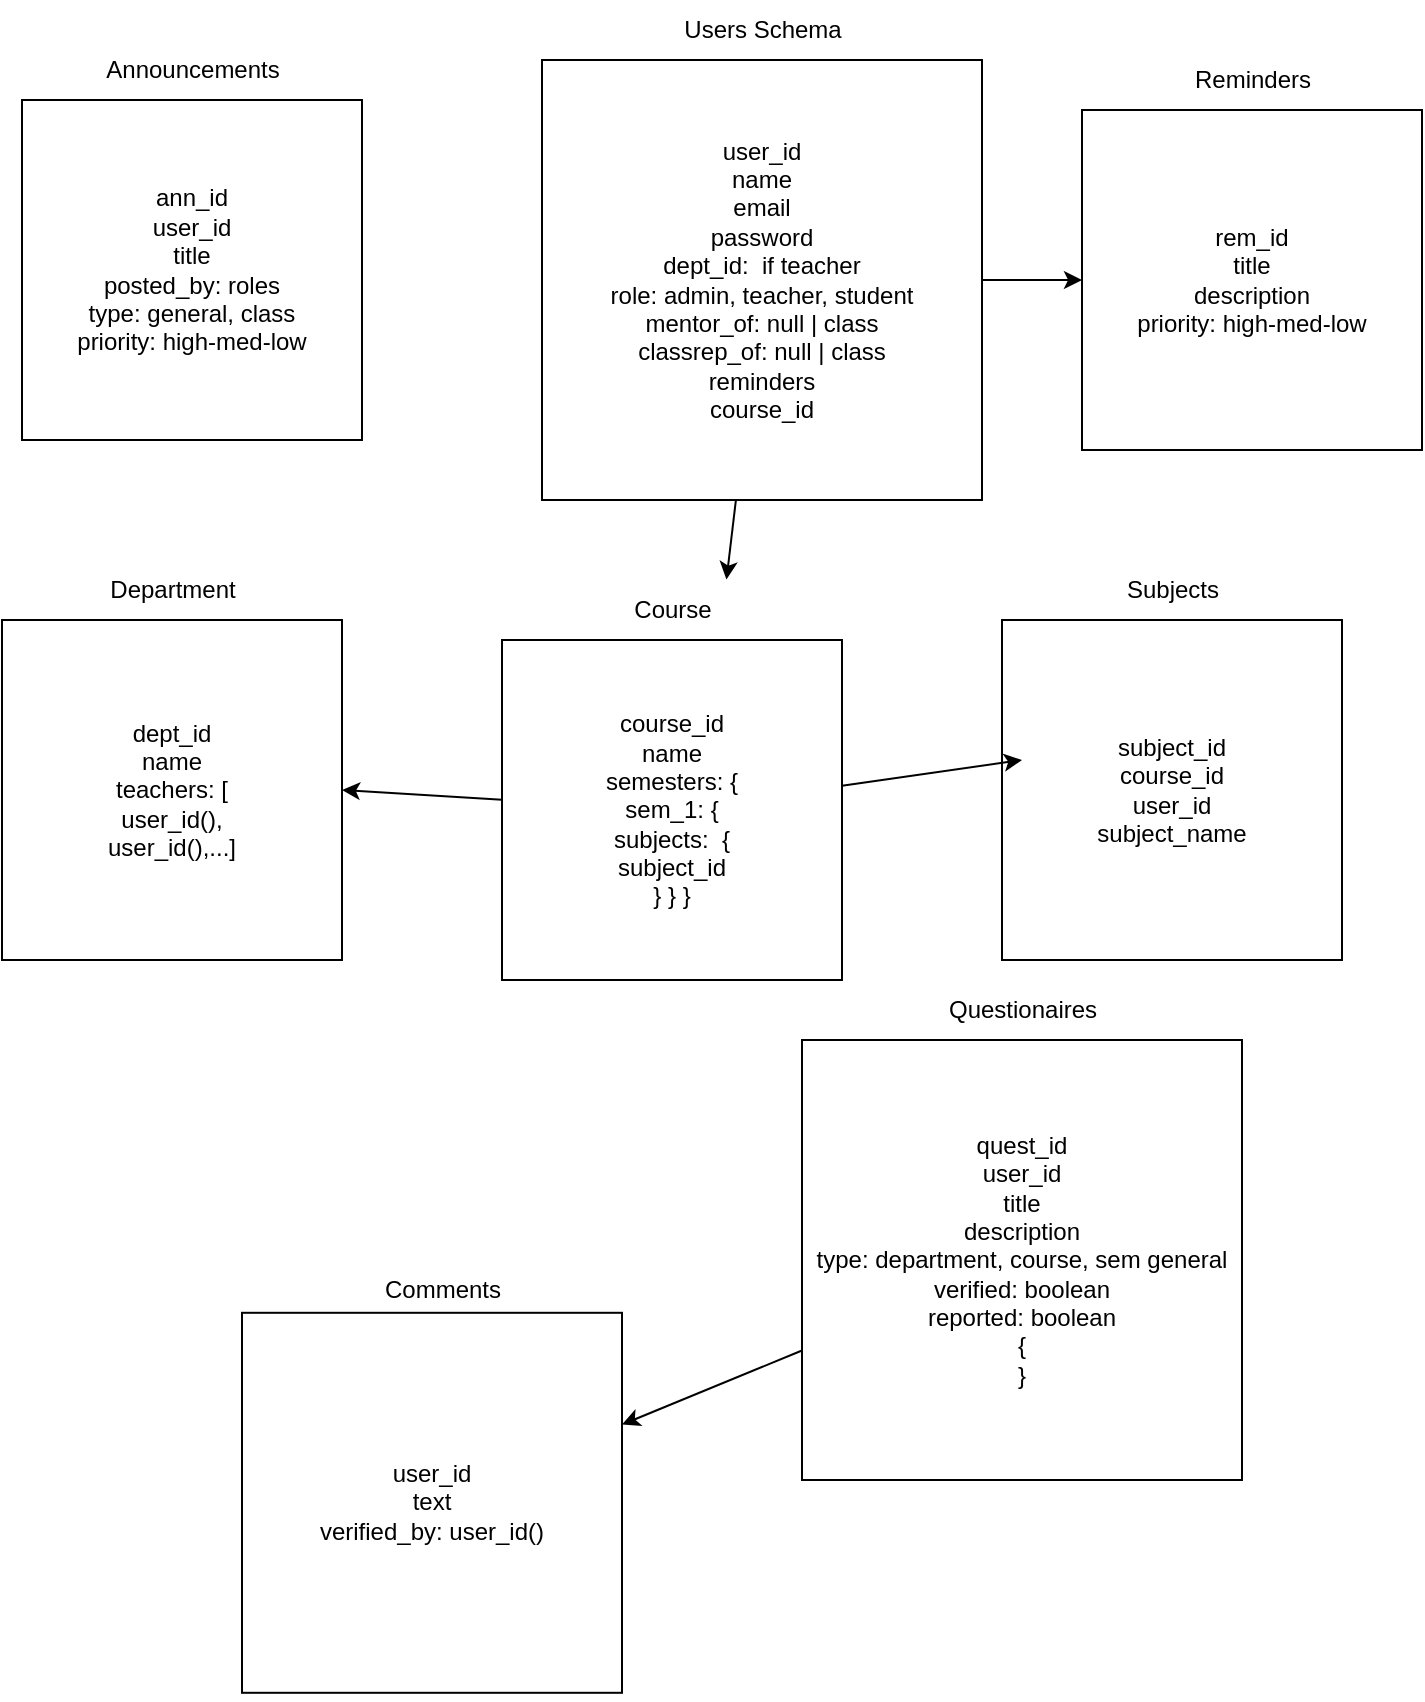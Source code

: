 <mxfile>
    <diagram id="qoH89M9KnnaxGOaqsm-1" name="Page-1">
        <mxGraphModel dx="1083" dy="665" grid="1" gridSize="10" guides="1" tooltips="1" connect="1" arrows="1" fold="1" page="1" pageScale="1" pageWidth="1920" pageHeight="1200" math="0" shadow="0">
            <root>
                <mxCell id="0"/>
                <mxCell id="1" parent="0"/>
                <mxCell id="DcK1PtTfnltTrllMDDhU-15" style="edgeStyle=none;html=1;" parent="1" source="2" target="DcK1PtTfnltTrllMDDhU-9" edge="1">
                    <mxGeometry relative="1" as="geometry"/>
                </mxCell>
                <mxCell id="DcK1PtTfnltTrllMDDhU-21" value="" style="group" parent="1" vertex="1" connectable="0">
                    <mxGeometry x="840" y="280" width="220" height="250" as="geometry"/>
                </mxCell>
                <mxCell id="2" value="&lt;div style=&quot;&quot;&gt;&lt;span style=&quot;background-color: initial;&quot;&gt;user_id&lt;/span&gt;&lt;br&gt;&lt;/div&gt;&lt;div style=&quot;&quot;&gt;&lt;span style=&quot;background-color: initial;&quot;&gt;name&lt;/span&gt;&lt;/div&gt;&lt;div style=&quot;&quot;&gt;&lt;span style=&quot;background-color: initial;&quot;&gt;email&lt;/span&gt;&lt;/div&gt;&lt;div style=&quot;&quot;&gt;&lt;span style=&quot;background-color: initial;&quot;&gt;password&lt;/span&gt;&lt;/div&gt;&lt;div style=&quot;&quot;&gt;&lt;span style=&quot;background-color: initial;&quot;&gt;dept_id:&amp;nbsp; if teacher&lt;/span&gt;&lt;/div&gt;&lt;div style=&quot;&quot;&gt;&lt;span style=&quot;background-color: initial;&quot;&gt;role: admin, teacher, student&lt;/span&gt;&lt;/div&gt;&lt;div style=&quot;&quot;&gt;&lt;span style=&quot;background-color: initial;&quot;&gt;mentor_of: null | class&lt;/span&gt;&lt;/div&gt;&lt;div style=&quot;&quot;&gt;&lt;span style=&quot;background-color: initial;&quot;&gt;classrep_of: null | class&lt;/span&gt;&lt;/div&gt;&lt;div style=&quot;&quot;&gt;&lt;span style=&quot;background-color: initial;&quot;&gt;reminders&lt;/span&gt;&lt;br&gt;&lt;/div&gt;&lt;div style=&quot;&quot;&gt;&lt;span style=&quot;background-color: initial;&quot;&gt;course_id&lt;/span&gt;&lt;/div&gt;" style="whiteSpace=wrap;html=1;aspect=fixed;align=center;" parent="DcK1PtTfnltTrllMDDhU-21" vertex="1">
                    <mxGeometry y="30" width="220" height="220" as="geometry"/>
                </mxCell>
                <mxCell id="DcK1PtTfnltTrllMDDhU-2" value="Users Schema" style="text;html=1;align=center;verticalAlign=middle;resizable=0;points=[];autosize=1;strokeColor=none;fillColor=none;" parent="DcK1PtTfnltTrllMDDhU-21" vertex="1">
                    <mxGeometry x="60" width="100" height="30" as="geometry"/>
                </mxCell>
                <mxCell id="DcK1PtTfnltTrllMDDhU-22" value="" style="group" parent="1" vertex="1" connectable="0">
                    <mxGeometry x="1110" y="305" width="170" height="200" as="geometry"/>
                </mxCell>
                <mxCell id="DcK1PtTfnltTrllMDDhU-8" value="Reminders" style="text;html=1;align=center;verticalAlign=middle;resizable=0;points=[];autosize=1;strokeColor=none;fillColor=none;" parent="DcK1PtTfnltTrllMDDhU-22" vertex="1">
                    <mxGeometry x="45" width="80" height="30" as="geometry"/>
                </mxCell>
                <mxCell id="DcK1PtTfnltTrllMDDhU-9" value="rem_id&lt;br&gt;title&lt;br&gt;description&lt;br&gt;priority: high-med-low" style="whiteSpace=wrap;html=1;aspect=fixed;" parent="DcK1PtTfnltTrllMDDhU-22" vertex="1">
                    <mxGeometry y="30" width="170" height="170" as="geometry"/>
                </mxCell>
                <mxCell id="DcK1PtTfnltTrllMDDhU-23" value="" style="group" parent="1" vertex="1" connectable="0">
                    <mxGeometry x="580" y="300" width="170" height="200" as="geometry"/>
                </mxCell>
                <mxCell id="DcK1PtTfnltTrllMDDhU-6" value="Announcements" style="text;html=1;align=center;verticalAlign=middle;resizable=0;points=[];autosize=1;strokeColor=none;fillColor=none;" parent="DcK1PtTfnltTrllMDDhU-23" vertex="1">
                    <mxGeometry x="30" width="110" height="30" as="geometry"/>
                </mxCell>
                <mxCell id="DcK1PtTfnltTrllMDDhU-7" value="ann_id&lt;br&gt;user_id&lt;br&gt;title&lt;br&gt;posted_by: roles&lt;br&gt;type: general, class&lt;br&gt;priority: high-med-low" style="whiteSpace=wrap;html=1;aspect=fixed;" parent="DcK1PtTfnltTrllMDDhU-23" vertex="1">
                    <mxGeometry y="30" width="170" height="170" as="geometry"/>
                </mxCell>
                <mxCell id="DcK1PtTfnltTrllMDDhU-24" value="" style="group" parent="1" vertex="1" connectable="0">
                    <mxGeometry x="970" y="770" width="220" height="250" as="geometry"/>
                </mxCell>
                <mxCell id="DcK1PtTfnltTrllMDDhU-3" value="Questionaires" style="text;html=1;align=center;verticalAlign=middle;resizable=0;points=[];autosize=1;strokeColor=none;fillColor=none;rotation=0;" parent="DcK1PtTfnltTrllMDDhU-24" vertex="1">
                    <mxGeometry x="60" width="100" height="30" as="geometry"/>
                </mxCell>
                <mxCell id="DcK1PtTfnltTrllMDDhU-5" value="quest_id&lt;br&gt;user_id&lt;br&gt;title&lt;br&gt;description&lt;br&gt;type: department, course, sem general&lt;br&gt;verified: boolean&lt;br&gt;reported: boolean&lt;br&gt;{&lt;br&gt;}" style="whiteSpace=wrap;html=1;aspect=fixed;" parent="DcK1PtTfnltTrllMDDhU-24" vertex="1">
                    <mxGeometry y="30" width="220" height="220" as="geometry"/>
                </mxCell>
                <mxCell id="DcK1PtTfnltTrllMDDhU-28" value="" style="group" parent="1" vertex="1" connectable="0">
                    <mxGeometry x="690" y="910" width="190" height="220" as="geometry"/>
                </mxCell>
                <mxCell id="DcK1PtTfnltTrllMDDhU-29" value="Comments" style="text;html=1;align=center;verticalAlign=middle;resizable=0;points=[];autosize=1;strokeColor=none;fillColor=none;rotation=0;" parent="DcK1PtTfnltTrllMDDhU-28" vertex="1">
                    <mxGeometry x="60.455" width="80" height="30" as="geometry"/>
                </mxCell>
                <mxCell id="DcK1PtTfnltTrllMDDhU-30" value="user_id&lt;br&gt;text&lt;br&gt;verified_by: user_id()" style="whiteSpace=wrap;html=1;aspect=fixed;" parent="DcK1PtTfnltTrllMDDhU-28" vertex="1">
                    <mxGeometry y="26.4" width="190" height="190" as="geometry"/>
                </mxCell>
                <mxCell id="DcK1PtTfnltTrllMDDhU-31" value="" style="edgeStyle=none;html=1;" parent="1" source="DcK1PtTfnltTrllMDDhU-5" target="DcK1PtTfnltTrllMDDhU-30" edge="1">
                    <mxGeometry relative="1" as="geometry"/>
                </mxCell>
                <mxCell id="6" value="" style="group" parent="1" vertex="1" connectable="0">
                    <mxGeometry x="570" y="560" width="170" height="200" as="geometry"/>
                </mxCell>
                <mxCell id="7" value="Department" style="text;html=1;align=center;verticalAlign=middle;resizable=0;points=[];autosize=1;strokeColor=none;fillColor=none;" parent="6" vertex="1">
                    <mxGeometry x="40" width="90" height="30" as="geometry"/>
                </mxCell>
                <mxCell id="8" value="dept_id&lt;br&gt;name&lt;br&gt;teachers: [&lt;br&gt;user_id(),&lt;br&gt;user_id(),...]" style="whiteSpace=wrap;html=1;aspect=fixed;" parent="6" vertex="1">
                    <mxGeometry y="30" width="170" height="170" as="geometry"/>
                </mxCell>
                <mxCell id="9" value="" style="group" parent="1" vertex="1" connectable="0">
                    <mxGeometry x="820" y="570" width="170" height="200" as="geometry"/>
                </mxCell>
                <mxCell id="10" value="Course" style="text;html=1;align=center;verticalAlign=middle;resizable=0;points=[];autosize=1;strokeColor=none;fillColor=none;" parent="9" vertex="1">
                    <mxGeometry x="55" width="60" height="30" as="geometry"/>
                </mxCell>
                <mxCell id="11" value="course_id&lt;br&gt;name&lt;br&gt;semesters: {&lt;br&gt;sem_1: {&lt;br&gt;subjects:&amp;nbsp; {&lt;br&gt;subject_id &lt;br&gt;} } }" style="whiteSpace=wrap;html=1;aspect=fixed;" parent="9" vertex="1">
                    <mxGeometry y="30" width="170" height="170" as="geometry"/>
                </mxCell>
                <mxCell id="13" value="" style="group" parent="1" vertex="1" connectable="0">
                    <mxGeometry x="1070" y="560" width="170" height="200" as="geometry"/>
                </mxCell>
                <mxCell id="14" value="Subjects" style="text;html=1;align=center;verticalAlign=middle;resizable=0;points=[];autosize=1;strokeColor=none;fillColor=none;" parent="13" vertex="1">
                    <mxGeometry x="50" width="70" height="30" as="geometry"/>
                </mxCell>
                <mxCell id="15" value="subject_id&lt;br&gt;course_id&lt;br&gt;user_id&lt;br&gt;subject_name" style="whiteSpace=wrap;html=1;aspect=fixed;" parent="13" vertex="1">
                    <mxGeometry y="30" width="170" height="170" as="geometry"/>
                </mxCell>
                <mxCell id="16" style="edgeStyle=none;html=1;entryX=0.954;entryY=-0.008;entryDx=0;entryDy=0;entryPerimeter=0;" parent="1" source="2" target="10" edge="1">
                    <mxGeometry relative="1" as="geometry">
                        <mxPoint x="960" y="580" as="targetPoint"/>
                    </mxGeometry>
                </mxCell>
                <mxCell id="17" style="edgeStyle=none;html=1;" parent="1" source="11" edge="1">
                    <mxGeometry relative="1" as="geometry">
                        <mxPoint x="1080" y="660" as="targetPoint"/>
                    </mxGeometry>
                </mxCell>
                <mxCell id="19" style="edgeStyle=none;html=1;entryX=1;entryY=0.5;entryDx=0;entryDy=0;" parent="1" source="11" target="8" edge="1">
                    <mxGeometry relative="1" as="geometry"/>
                </mxCell>
            </root>
        </mxGraphModel>
    </diagram>
</mxfile>